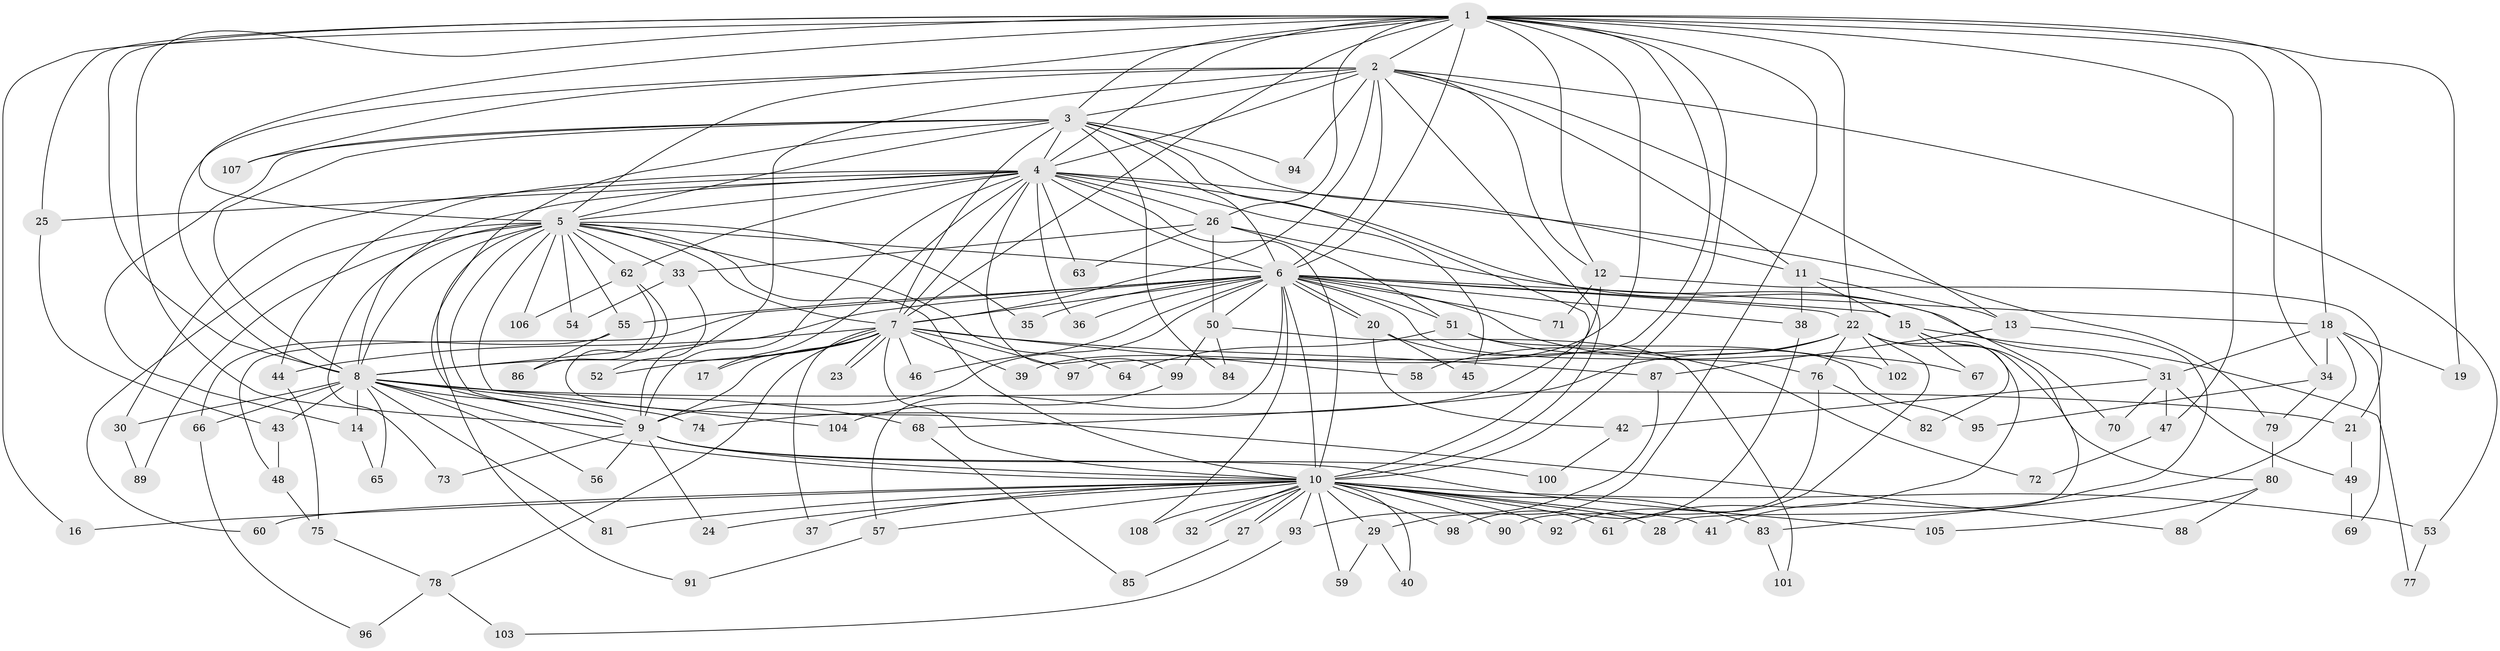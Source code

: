 // Generated by graph-tools (version 1.1) at 2025/25/03/09/25 03:25:43]
// undirected, 108 vertices, 241 edges
graph export_dot {
graph [start="1"]
  node [color=gray90,style=filled];
  1;
  2;
  3;
  4;
  5;
  6;
  7;
  8;
  9;
  10;
  11;
  12;
  13;
  14;
  15;
  16;
  17;
  18;
  19;
  20;
  21;
  22;
  23;
  24;
  25;
  26;
  27;
  28;
  29;
  30;
  31;
  32;
  33;
  34;
  35;
  36;
  37;
  38;
  39;
  40;
  41;
  42;
  43;
  44;
  45;
  46;
  47;
  48;
  49;
  50;
  51;
  52;
  53;
  54;
  55;
  56;
  57;
  58;
  59;
  60;
  61;
  62;
  63;
  64;
  65;
  66;
  67;
  68;
  69;
  70;
  71;
  72;
  73;
  74;
  75;
  76;
  77;
  78;
  79;
  80;
  81;
  82;
  83;
  84;
  85;
  86;
  87;
  88;
  89;
  90;
  91;
  92;
  93;
  94;
  95;
  96;
  97;
  98;
  99;
  100;
  101;
  102;
  103;
  104;
  105;
  106;
  107;
  108;
  1 -- 2;
  1 -- 3;
  1 -- 4;
  1 -- 5;
  1 -- 6;
  1 -- 7;
  1 -- 8;
  1 -- 9;
  1 -- 10;
  1 -- 12;
  1 -- 16;
  1 -- 18;
  1 -- 19;
  1 -- 22;
  1 -- 25;
  1 -- 26;
  1 -- 29;
  1 -- 34;
  1 -- 39;
  1 -- 47;
  1 -- 97;
  1 -- 107;
  2 -- 3;
  2 -- 4;
  2 -- 5;
  2 -- 6;
  2 -- 7;
  2 -- 8;
  2 -- 9;
  2 -- 10;
  2 -- 11;
  2 -- 12;
  2 -- 13;
  2 -- 53;
  2 -- 94;
  3 -- 4;
  3 -- 5;
  3 -- 6;
  3 -- 7;
  3 -- 8;
  3 -- 9;
  3 -- 10;
  3 -- 11;
  3 -- 14;
  3 -- 84;
  3 -- 94;
  3 -- 107;
  4 -- 5;
  4 -- 6;
  4 -- 7;
  4 -- 8;
  4 -- 9;
  4 -- 10;
  4 -- 17;
  4 -- 25;
  4 -- 26;
  4 -- 30;
  4 -- 36;
  4 -- 44;
  4 -- 45;
  4 -- 62;
  4 -- 63;
  4 -- 70;
  4 -- 79;
  4 -- 99;
  5 -- 6;
  5 -- 7;
  5 -- 8;
  5 -- 9;
  5 -- 10;
  5 -- 33;
  5 -- 35;
  5 -- 54;
  5 -- 55;
  5 -- 60;
  5 -- 62;
  5 -- 64;
  5 -- 73;
  5 -- 89;
  5 -- 91;
  5 -- 104;
  5 -- 106;
  6 -- 7;
  6 -- 8;
  6 -- 9;
  6 -- 10;
  6 -- 15;
  6 -- 18;
  6 -- 20;
  6 -- 20;
  6 -- 22;
  6 -- 35;
  6 -- 36;
  6 -- 38;
  6 -- 46;
  6 -- 48;
  6 -- 50;
  6 -- 51;
  6 -- 55;
  6 -- 57;
  6 -- 67;
  6 -- 71;
  6 -- 76;
  6 -- 108;
  7 -- 8;
  7 -- 9;
  7 -- 10;
  7 -- 17;
  7 -- 23;
  7 -- 23;
  7 -- 37;
  7 -- 39;
  7 -- 44;
  7 -- 46;
  7 -- 52;
  7 -- 58;
  7 -- 78;
  7 -- 87;
  7 -- 97;
  8 -- 9;
  8 -- 10;
  8 -- 14;
  8 -- 21;
  8 -- 30;
  8 -- 43;
  8 -- 56;
  8 -- 65;
  8 -- 66;
  8 -- 68;
  8 -- 74;
  8 -- 81;
  9 -- 10;
  9 -- 24;
  9 -- 56;
  9 -- 73;
  9 -- 100;
  9 -- 105;
  10 -- 16;
  10 -- 24;
  10 -- 27;
  10 -- 27;
  10 -- 28;
  10 -- 29;
  10 -- 32;
  10 -- 32;
  10 -- 37;
  10 -- 40;
  10 -- 41;
  10 -- 53;
  10 -- 57;
  10 -- 59;
  10 -- 60;
  10 -- 61;
  10 -- 81;
  10 -- 83;
  10 -- 90;
  10 -- 92;
  10 -- 93;
  10 -- 98;
  10 -- 108;
  11 -- 13;
  11 -- 15;
  11 -- 38;
  12 -- 21;
  12 -- 71;
  12 -- 74;
  13 -- 41;
  13 -- 87;
  14 -- 65;
  15 -- 28;
  15 -- 67;
  15 -- 77;
  15 -- 82;
  18 -- 19;
  18 -- 31;
  18 -- 34;
  18 -- 69;
  18 -- 83;
  20 -- 42;
  20 -- 45;
  20 -- 72;
  21 -- 49;
  22 -- 58;
  22 -- 61;
  22 -- 68;
  22 -- 76;
  22 -- 80;
  22 -- 92;
  22 -- 102;
  25 -- 43;
  26 -- 31;
  26 -- 33;
  26 -- 50;
  26 -- 51;
  26 -- 63;
  27 -- 85;
  29 -- 40;
  29 -- 59;
  30 -- 89;
  31 -- 42;
  31 -- 47;
  31 -- 49;
  31 -- 70;
  33 -- 52;
  33 -- 54;
  34 -- 79;
  34 -- 95;
  38 -- 98;
  42 -- 100;
  43 -- 48;
  44 -- 75;
  47 -- 72;
  48 -- 75;
  49 -- 69;
  50 -- 84;
  50 -- 99;
  50 -- 101;
  51 -- 64;
  51 -- 95;
  51 -- 102;
  53 -- 77;
  55 -- 66;
  55 -- 86;
  57 -- 91;
  62 -- 86;
  62 -- 88;
  62 -- 106;
  66 -- 96;
  68 -- 85;
  75 -- 78;
  76 -- 82;
  76 -- 90;
  78 -- 96;
  78 -- 103;
  79 -- 80;
  80 -- 88;
  80 -- 105;
  83 -- 101;
  87 -- 93;
  93 -- 103;
  99 -- 104;
}
